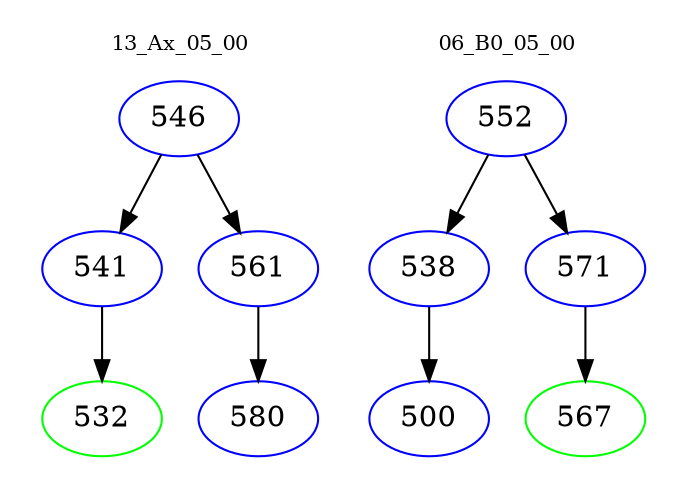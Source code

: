 digraph{
subgraph cluster_0 {
color = white
label = "13_Ax_05_00";
fontsize=10;
T0_546 [label="546", color="blue"]
T0_546 -> T0_541 [color="black"]
T0_541 [label="541", color="blue"]
T0_541 -> T0_532 [color="black"]
T0_532 [label="532", color="green"]
T0_546 -> T0_561 [color="black"]
T0_561 [label="561", color="blue"]
T0_561 -> T0_580 [color="black"]
T0_580 [label="580", color="blue"]
}
subgraph cluster_1 {
color = white
label = "06_B0_05_00";
fontsize=10;
T1_552 [label="552", color="blue"]
T1_552 -> T1_538 [color="black"]
T1_538 [label="538", color="blue"]
T1_538 -> T1_500 [color="black"]
T1_500 [label="500", color="blue"]
T1_552 -> T1_571 [color="black"]
T1_571 [label="571", color="blue"]
T1_571 -> T1_567 [color="black"]
T1_567 [label="567", color="green"]
}
}
